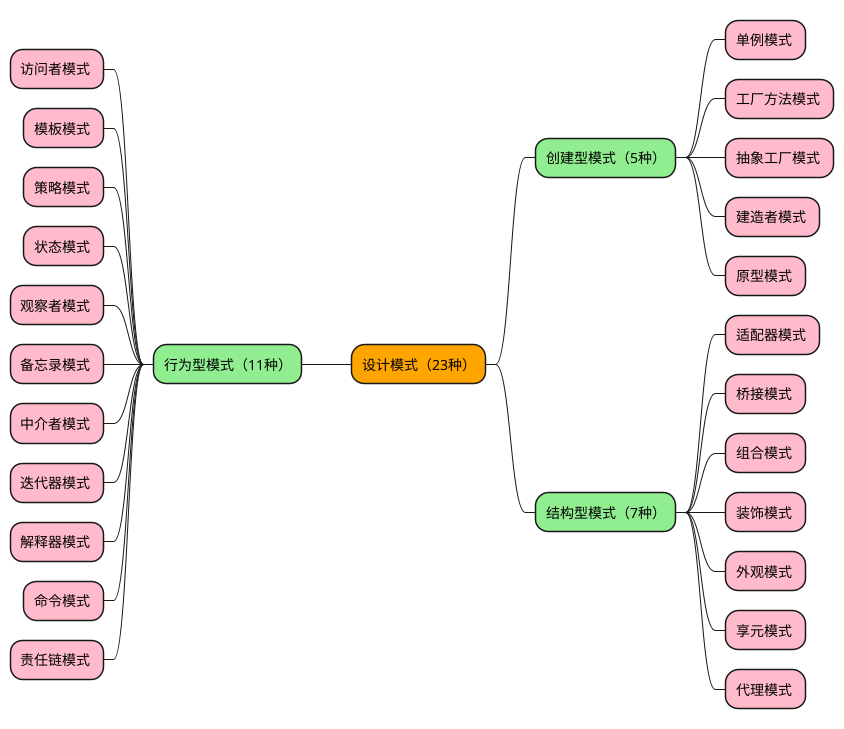 @startmindmap
<style>
mindmapDiagram {
  .Orange {
    BackgroundColor Orange
  }
  .green {
    BackgroundColor lightgreen
  }
  .rose {
    BackgroundColor #FFBBCC
  }
}
</style>
+ 设计模式（23种）<<Orange>>
++ 创建型模式（5种）<<green>>
+++ 单例模式 <<rose>>
+++ 工厂方法模式 <<rose>>
+++ 抽象工厂模式 <<rose>>
+++ 建造者模式 <<rose>>
+++ 原型模式 <<rose>>
++ 结构型模式（7种）<<green>>
+++ 适配器模式 <<rose>>
+++ 桥接模式 <<rose>>
+++ 组合模式 <<rose>>
+++ 装饰模式 <<rose>>
+++ 外观模式 <<rose>>
+++ 享元模式 <<rose>>
+++ 代理模式 <<rose>>
-- 行为型模式（11种）<<green>>
--- 访问者模式 <<rose>>
--- 模板模式 <<rose>>
--- 策略模式 <<rose>>
--- 状态模式 <<rose>>
--- 观察者模式 <<rose>>
--- 备忘录模式 <<rose>>
--- 中介者模式 <<rose>>
--- 迭代器模式 <<rose>>
--- 解释器模式 <<rose>>
--- 命令模式 <<rose>>
--- 责任链模式 <<rose>>
@endmindmap

